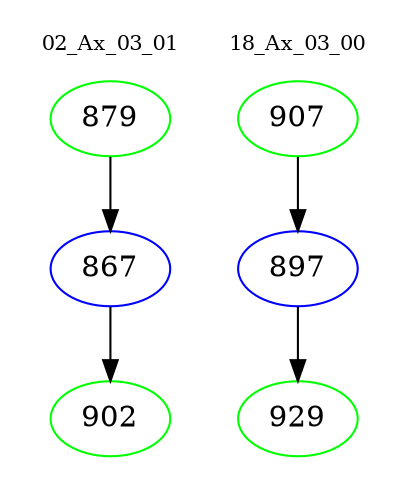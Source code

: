 digraph{
subgraph cluster_0 {
color = white
label = "02_Ax_03_01";
fontsize=10;
T0_879 [label="879", color="green"]
T0_879 -> T0_867 [color="black"]
T0_867 [label="867", color="blue"]
T0_867 -> T0_902 [color="black"]
T0_902 [label="902", color="green"]
}
subgraph cluster_1 {
color = white
label = "18_Ax_03_00";
fontsize=10;
T1_907 [label="907", color="green"]
T1_907 -> T1_897 [color="black"]
T1_897 [label="897", color="blue"]
T1_897 -> T1_929 [color="black"]
T1_929 [label="929", color="green"]
}
}
